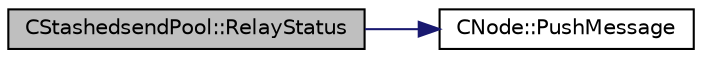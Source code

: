 digraph "CStashedsendPool::RelayStatus"
{
  edge [fontname="Helvetica",fontsize="10",labelfontname="Helvetica",labelfontsize="10"];
  node [fontname="Helvetica",fontsize="10",shape=record];
  rankdir="LR";
  Node2307 [label="CStashedsendPool::RelayStatus",height=0.2,width=0.4,color="black", fillcolor="grey75", style="filled", fontcolor="black"];
  Node2307 -> Node2308 [color="midnightblue",fontsize="10",style="solid",fontname="Helvetica"];
  Node2308 [label="CNode::PushMessage",height=0.2,width=0.4,color="black", fillcolor="white", style="filled",URL="$d1/d64/class_c_node.html#a204fda3d33404cb37698c085b1583ab2"];
}

